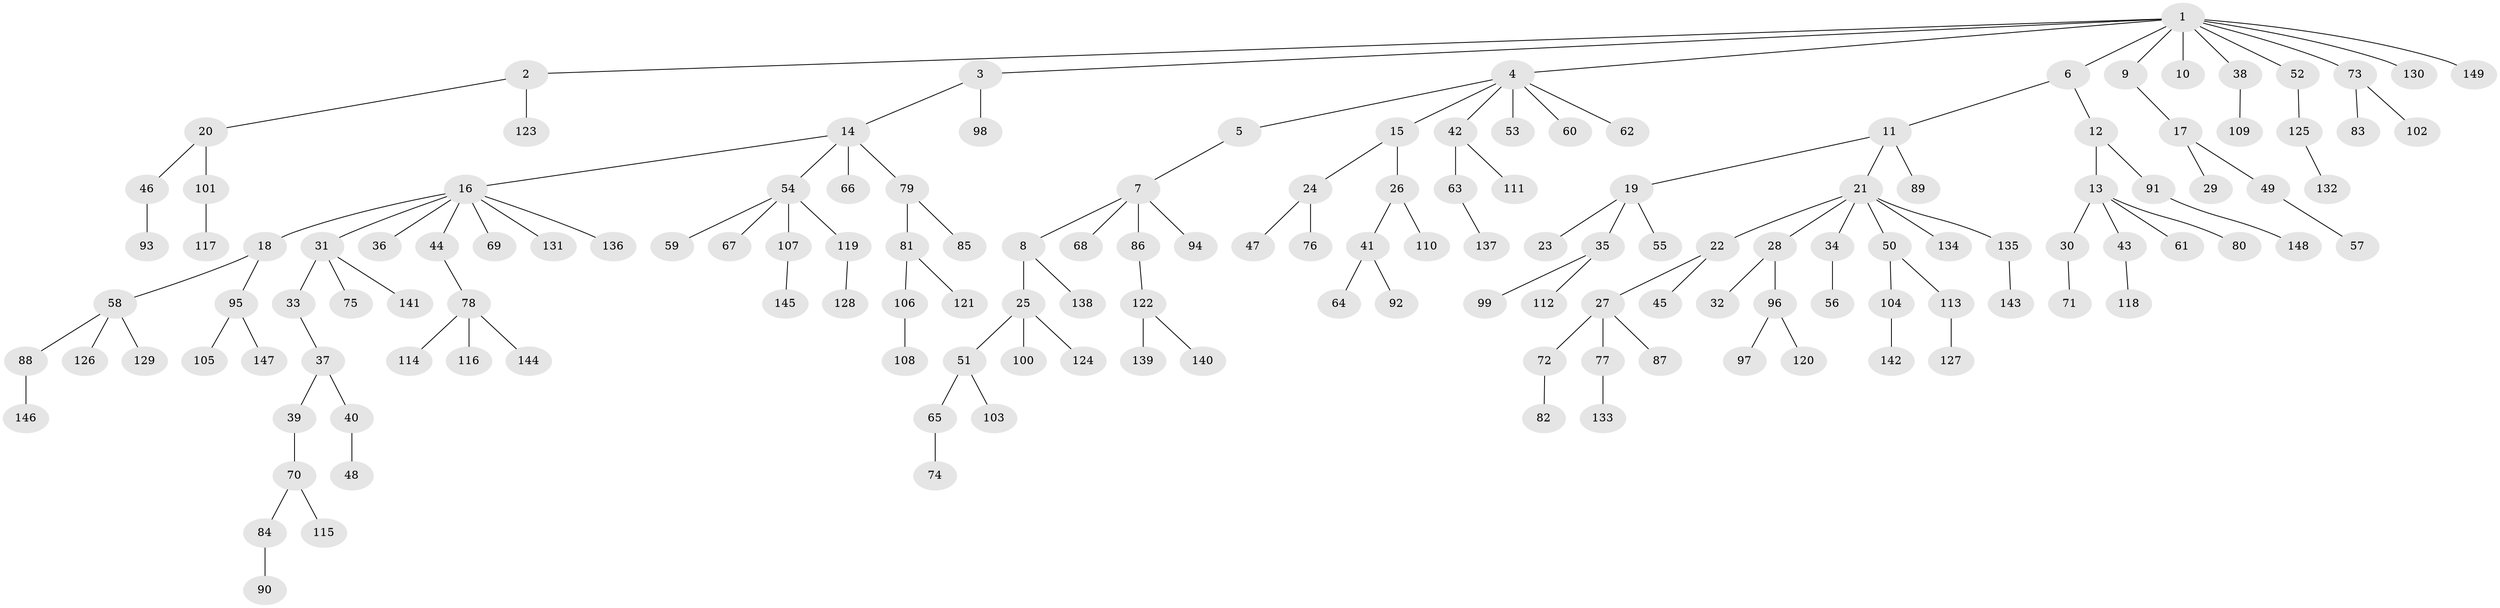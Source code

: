 // coarse degree distribution, {17: 0.022727272727272728, 5: 0.045454545454545456, 2: 0.1590909090909091, 3: 0.09090909090909091, 1: 0.6590909090909091, 4: 0.022727272727272728}
// Generated by graph-tools (version 1.1) at 2025/19/03/04/25 18:19:11]
// undirected, 149 vertices, 148 edges
graph export_dot {
graph [start="1"]
  node [color=gray90,style=filled];
  1;
  2;
  3;
  4;
  5;
  6;
  7;
  8;
  9;
  10;
  11;
  12;
  13;
  14;
  15;
  16;
  17;
  18;
  19;
  20;
  21;
  22;
  23;
  24;
  25;
  26;
  27;
  28;
  29;
  30;
  31;
  32;
  33;
  34;
  35;
  36;
  37;
  38;
  39;
  40;
  41;
  42;
  43;
  44;
  45;
  46;
  47;
  48;
  49;
  50;
  51;
  52;
  53;
  54;
  55;
  56;
  57;
  58;
  59;
  60;
  61;
  62;
  63;
  64;
  65;
  66;
  67;
  68;
  69;
  70;
  71;
  72;
  73;
  74;
  75;
  76;
  77;
  78;
  79;
  80;
  81;
  82;
  83;
  84;
  85;
  86;
  87;
  88;
  89;
  90;
  91;
  92;
  93;
  94;
  95;
  96;
  97;
  98;
  99;
  100;
  101;
  102;
  103;
  104;
  105;
  106;
  107;
  108;
  109;
  110;
  111;
  112;
  113;
  114;
  115;
  116;
  117;
  118;
  119;
  120;
  121;
  122;
  123;
  124;
  125;
  126;
  127;
  128;
  129;
  130;
  131;
  132;
  133;
  134;
  135;
  136;
  137;
  138;
  139;
  140;
  141;
  142;
  143;
  144;
  145;
  146;
  147;
  148;
  149;
  1 -- 2;
  1 -- 3;
  1 -- 4;
  1 -- 6;
  1 -- 9;
  1 -- 10;
  1 -- 38;
  1 -- 52;
  1 -- 73;
  1 -- 130;
  1 -- 149;
  2 -- 20;
  2 -- 123;
  3 -- 14;
  3 -- 98;
  4 -- 5;
  4 -- 15;
  4 -- 42;
  4 -- 53;
  4 -- 60;
  4 -- 62;
  5 -- 7;
  6 -- 11;
  6 -- 12;
  7 -- 8;
  7 -- 68;
  7 -- 86;
  7 -- 94;
  8 -- 25;
  8 -- 138;
  9 -- 17;
  11 -- 19;
  11 -- 21;
  11 -- 89;
  12 -- 13;
  12 -- 91;
  13 -- 30;
  13 -- 43;
  13 -- 61;
  13 -- 80;
  14 -- 16;
  14 -- 54;
  14 -- 66;
  14 -- 79;
  15 -- 24;
  15 -- 26;
  16 -- 18;
  16 -- 31;
  16 -- 36;
  16 -- 44;
  16 -- 69;
  16 -- 131;
  16 -- 136;
  17 -- 29;
  17 -- 49;
  18 -- 58;
  18 -- 95;
  19 -- 23;
  19 -- 35;
  19 -- 55;
  20 -- 46;
  20 -- 101;
  21 -- 22;
  21 -- 28;
  21 -- 34;
  21 -- 50;
  21 -- 134;
  21 -- 135;
  22 -- 27;
  22 -- 45;
  24 -- 47;
  24 -- 76;
  25 -- 51;
  25 -- 100;
  25 -- 124;
  26 -- 41;
  26 -- 110;
  27 -- 72;
  27 -- 77;
  27 -- 87;
  28 -- 32;
  28 -- 96;
  30 -- 71;
  31 -- 33;
  31 -- 75;
  31 -- 141;
  33 -- 37;
  34 -- 56;
  35 -- 99;
  35 -- 112;
  37 -- 39;
  37 -- 40;
  38 -- 109;
  39 -- 70;
  40 -- 48;
  41 -- 64;
  41 -- 92;
  42 -- 63;
  42 -- 111;
  43 -- 118;
  44 -- 78;
  46 -- 93;
  49 -- 57;
  50 -- 104;
  50 -- 113;
  51 -- 65;
  51 -- 103;
  52 -- 125;
  54 -- 59;
  54 -- 67;
  54 -- 107;
  54 -- 119;
  58 -- 88;
  58 -- 126;
  58 -- 129;
  63 -- 137;
  65 -- 74;
  70 -- 84;
  70 -- 115;
  72 -- 82;
  73 -- 83;
  73 -- 102;
  77 -- 133;
  78 -- 114;
  78 -- 116;
  78 -- 144;
  79 -- 81;
  79 -- 85;
  81 -- 106;
  81 -- 121;
  84 -- 90;
  86 -- 122;
  88 -- 146;
  91 -- 148;
  95 -- 105;
  95 -- 147;
  96 -- 97;
  96 -- 120;
  101 -- 117;
  104 -- 142;
  106 -- 108;
  107 -- 145;
  113 -- 127;
  119 -- 128;
  122 -- 139;
  122 -- 140;
  125 -- 132;
  135 -- 143;
}
